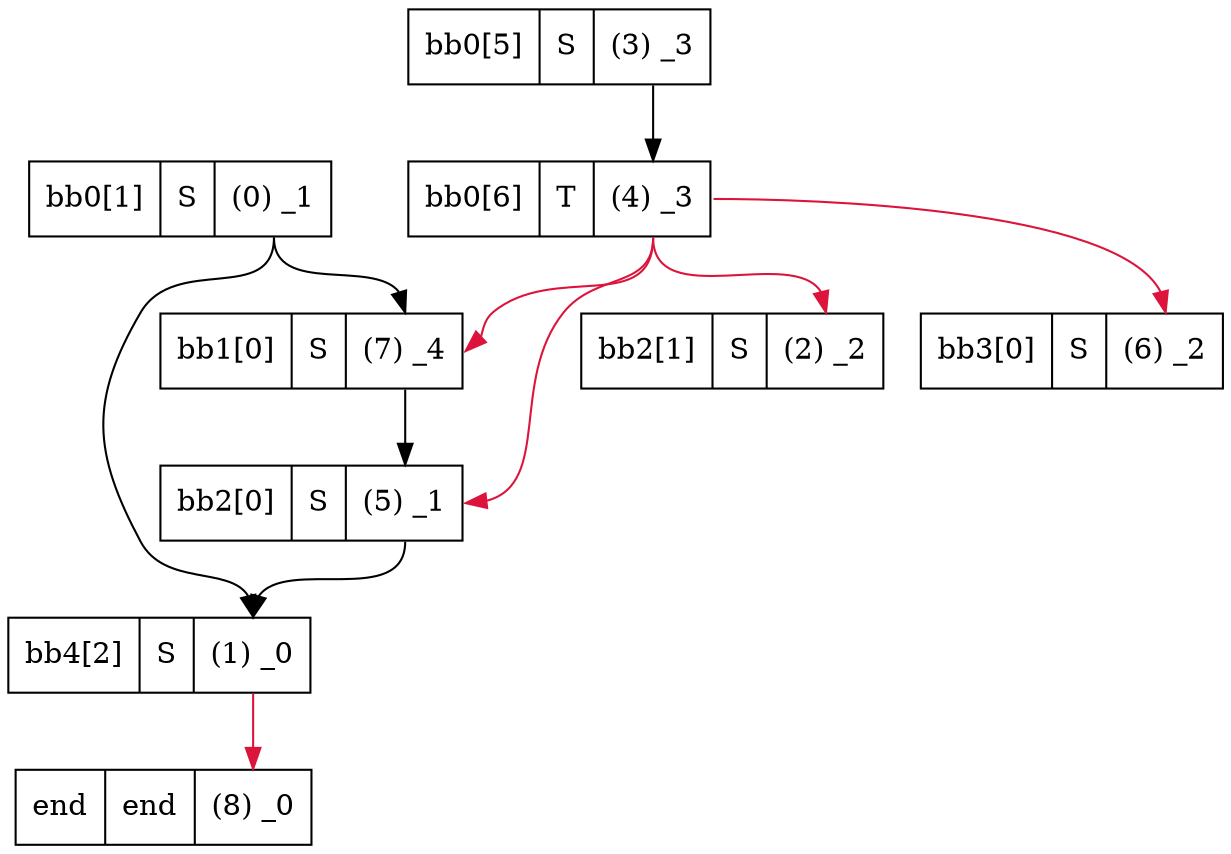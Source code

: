 digraph g {
    n5209422448[label="end|end|<p8> (8) _0"][shape="record"];
    n5209416864[label="bb1[0]|S|<p7> (7) _4"][shape="record"];
    n5209449088[label="bb2[1]|S|<p2> (2) _2"][shape="record"];
    n5209450608[label="bb3[0]|S|<p6> (6) _2"][shape="record"];
    n5746267040[label="bb0[5]|S|<p3> (3) _3"][shape="record"];
    n5209437184[label="bb2[0]|S|<p5> (5) _1"][shape="record"];
    n5209439520[label="bb4[2]|S|<p1> (1) _0"][shape="record"];
    n5746264736[label="bb0[1]|S|<p0> (0) _1"][shape="record"];
    n5209442048[label="bb0[6]|T|<p4> (4) _3"][shape="record"];
    n5209442048:p4 -> n5209437184:p5[label=""][color="crimson"];
    n5209442048:p4 -> n5209416864:p7[label=""][color="crimson"];
    n5209442048:p4 -> n5209449088:p2[label=""][color="crimson"];
    n5209437184:p5 -> n5209439520:p1[label=""];
    n5746264736:p0 -> n5209416864:p7[label=""];
    n5746267040:p3 -> n5209442048:p4[label=""];
    n5209416864:p7 -> n5209437184:p5[label=""];
    n5746264736:p0 -> n5209439520:p1[label=""];
    n5209442048:p4 -> n5209450608:p6[label=""][color="crimson"];
    n5209439520:p1 -> n5209422448:p8[label=""][color="crimson"];
}
